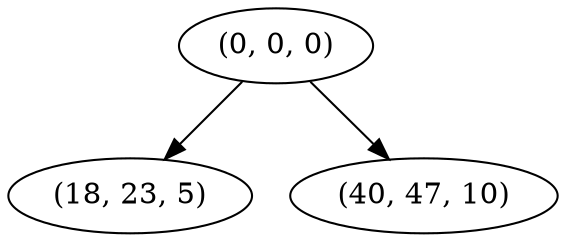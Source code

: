digraph tree {
    "(0, 0, 0)";
    "(18, 23, 5)";
    "(40, 47, 10)";
    "(0, 0, 0)" -> "(18, 23, 5)";
    "(0, 0, 0)" -> "(40, 47, 10)";
}

